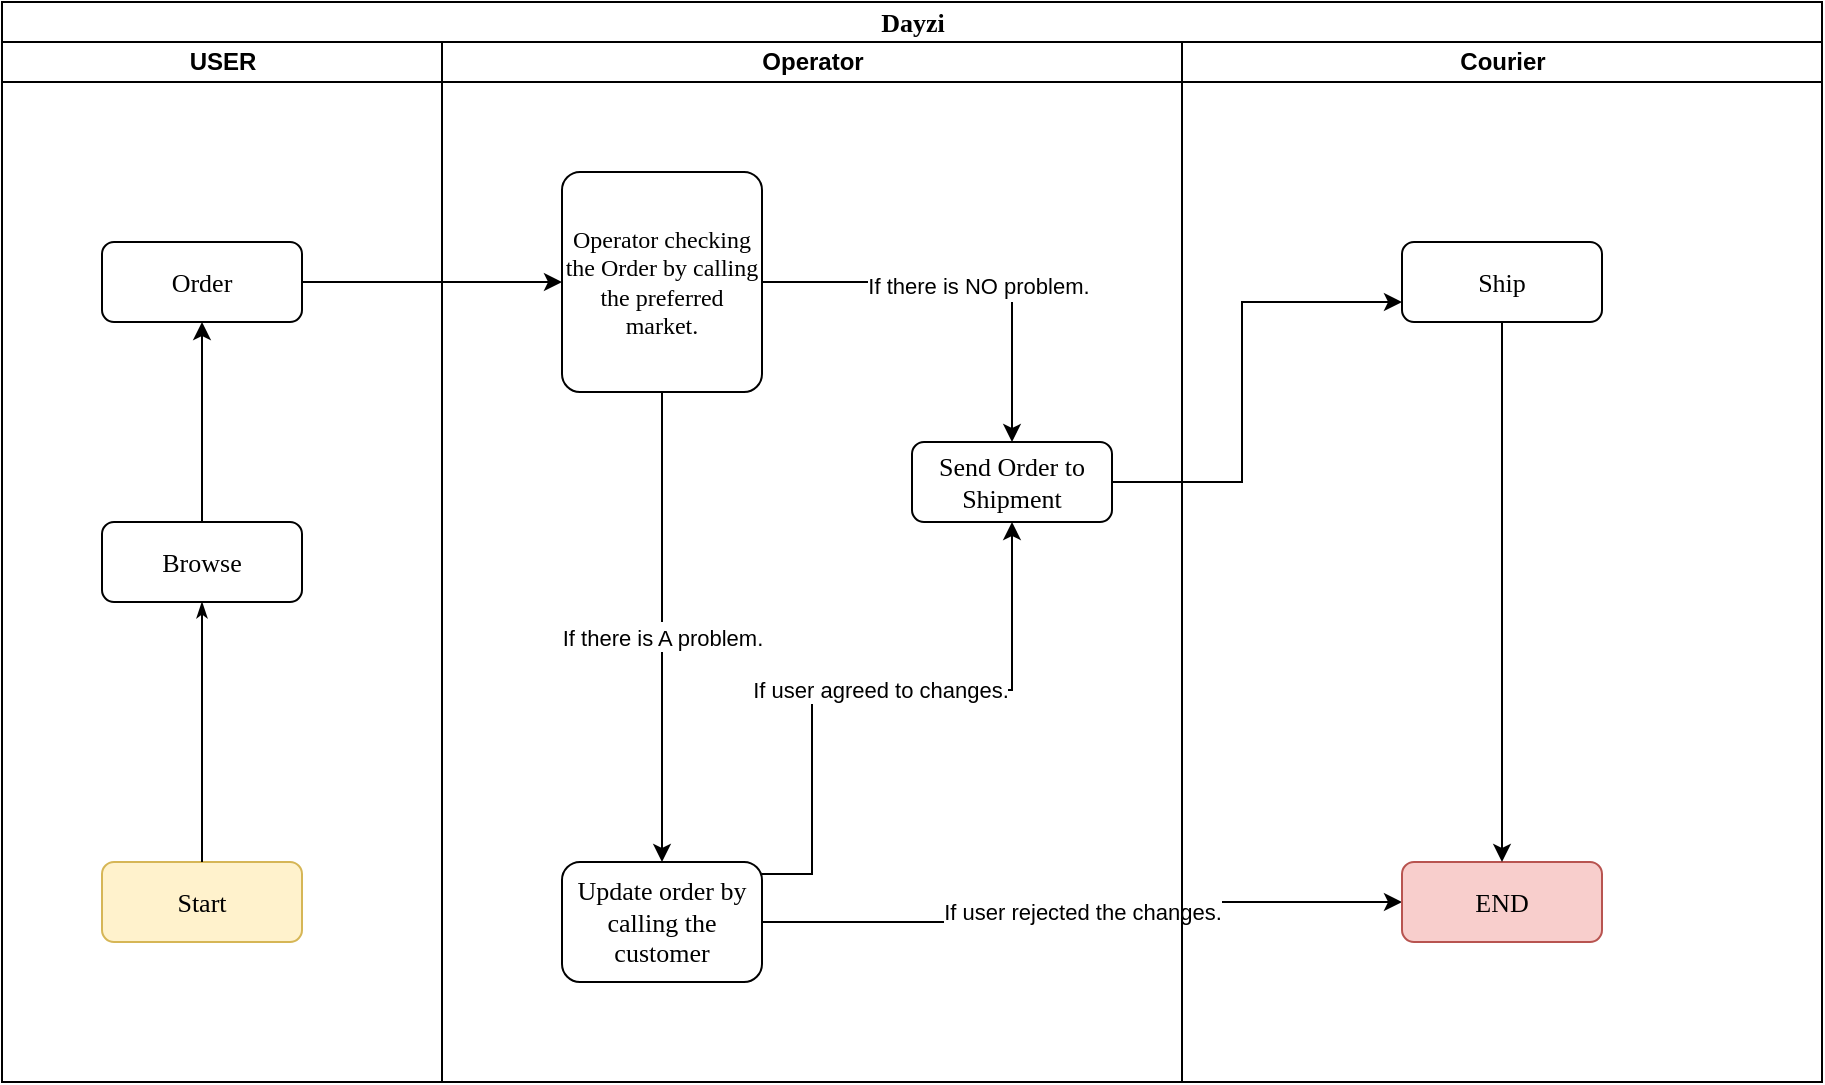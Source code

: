 <mxfile version="11.0.0" type="github"><diagram name="Page-1" id="74e2e168-ea6b-b213-b513-2b3c1d86103e"><mxGraphModel dx="946" dy="616" grid="1" gridSize="10" guides="1" tooltips="1" connect="1" arrows="1" fold="1" page="1" pageScale="1" pageWidth="1100" pageHeight="850" background="#ffffff" math="0" shadow="0"><root><mxCell id="0"/><mxCell id="1" parent="0"/><mxCell id="77e6c97f196da883-1" value="Dayzi" style="swimlane;html=1;childLayout=stackLayout;startSize=20;rounded=0;shadow=0;labelBackgroundColor=none;strokeColor=#000000;strokeWidth=1;fillColor=#ffffff;fontFamily=Verdana;fontSize=13;fontColor=#000000;align=center;" parent="1" vertex="1"><mxGeometry x="70" y="40" width="910" height="540" as="geometry"/></mxCell><mxCell id="77e6c97f196da883-40" style="edgeStyle=orthogonalEdgeStyle;rounded=1;html=1;labelBackgroundColor=none;startArrow=none;startFill=0;startSize=5;endArrow=classicThin;endFill=1;endSize=5;jettySize=auto;orthogonalLoop=1;strokeColor=#000000;strokeWidth=1;fontFamily=Verdana;fontSize=8;fontColor=#000000;" parent="77e6c97f196da883-1" edge="1"><mxGeometry relative="1" as="geometry"><mxPoint x="675" y="20" as="sourcePoint"/><mxPoint x="675" y="20" as="targetPoint"/></mxGeometry></mxCell><mxCell id="77e6c97f196da883-2" value="USER" style="swimlane;html=1;startSize=20;" parent="77e6c97f196da883-1" vertex="1"><mxGeometry y="20" width="220" height="520" as="geometry"/></mxCell><mxCell id="77e6c97f196da883-8" value="Start" style="rounded=1;whiteSpace=wrap;html=1;shadow=0;labelBackgroundColor=none;strokeColor=#d6b656;strokeWidth=1;fillColor=#fff2cc;fontFamily=Verdana;fontSize=13;align=center;" parent="77e6c97f196da883-2" vertex="1"><mxGeometry x="50" y="410" width="100" height="40" as="geometry"/></mxCell><mxCell id="77e6c97f196da883-11" value="Browse" style="rounded=1;whiteSpace=wrap;html=1;shadow=0;labelBackgroundColor=none;strokeColor=#000000;strokeWidth=1;fillColor=#ffffff;fontFamily=Verdana;fontSize=13;fontColor=#000000;align=center;" parent="77e6c97f196da883-2" vertex="1"><mxGeometry x="50" y="240" width="100" height="40" as="geometry"/></mxCell><mxCell id="77e6c97f196da883-26" style="edgeStyle=orthogonalEdgeStyle;rounded=1;html=1;labelBackgroundColor=none;startArrow=none;startFill=0;startSize=5;endArrow=classicThin;endFill=1;endSize=5;jettySize=auto;orthogonalLoop=1;strokeColor=#000000;strokeWidth=1;fontFamily=Verdana;fontSize=8;fontColor=#000000;" parent="77e6c97f196da883-2" source="77e6c97f196da883-8" target="77e6c97f196da883-11" edge="1"><mxGeometry relative="1" as="geometry"/></mxCell><mxCell id="4iwFrnV3nY253SzPTEqW-2" value="Order" style="rounded=1;whiteSpace=wrap;html=1;shadow=0;labelBackgroundColor=none;strokeColor=#000000;strokeWidth=1;fillColor=#ffffff;fontFamily=Verdana;fontSize=13;fontColor=#000000;align=center;" vertex="1" parent="77e6c97f196da883-2"><mxGeometry x="50" y="100" width="100" height="40" as="geometry"/></mxCell><mxCell id="4iwFrnV3nY253SzPTEqW-1" style="edgeStyle=orthogonalEdgeStyle;rounded=0;orthogonalLoop=1;jettySize=auto;html=1;entryX=0.5;entryY=1;entryDx=0;entryDy=0;" edge="1" parent="77e6c97f196da883-2" source="77e6c97f196da883-11" target="4iwFrnV3nY253SzPTEqW-2"><mxGeometry relative="1" as="geometry"><mxPoint x="100" y="170" as="targetPoint"/></mxGeometry></mxCell><mxCell id="4iwFrnV3nY253SzPTEqW-5" style="edgeStyle=orthogonalEdgeStyle;rounded=0;orthogonalLoop=1;jettySize=auto;html=1;entryX=0;entryY=0.5;entryDx=0;entryDy=0;" edge="1" parent="77e6c97f196da883-1" source="4iwFrnV3nY253SzPTEqW-2" target="4iwFrnV3nY253SzPTEqW-4"><mxGeometry relative="1" as="geometry"/></mxCell><mxCell id="4iwFrnV3nY253SzPTEqW-16" value="If user rejected the changes." style="edgeStyle=orthogonalEdgeStyle;rounded=0;orthogonalLoop=1;jettySize=auto;html=1;entryX=0;entryY=0.5;entryDx=0;entryDy=0;" edge="1" parent="77e6c97f196da883-1" source="4iwFrnV3nY253SzPTEqW-9" target="4iwFrnV3nY253SzPTEqW-13"><mxGeometry relative="1" as="geometry"/></mxCell><mxCell id="77e6c97f196da883-3" value="Operator" style="swimlane;html=1;startSize=20;" parent="77e6c97f196da883-1" vertex="1"><mxGeometry x="220" y="20" width="370" height="520" as="geometry"/></mxCell><mxCell id="4iwFrnV3nY253SzPTEqW-21" style="edgeStyle=orthogonalEdgeStyle;rounded=0;orthogonalLoop=1;jettySize=auto;html=1;entryX=0.5;entryY=0;entryDx=0;entryDy=0;fontSize=13;" edge="1" parent="77e6c97f196da883-3" source="4iwFrnV3nY253SzPTEqW-4" target="4iwFrnV3nY253SzPTEqW-9"><mxGeometry relative="1" as="geometry"/></mxCell><mxCell id="4iwFrnV3nY253SzPTEqW-23" value="&lt;span style=&quot;font-size: 11px&quot;&gt;If there is A problem.&lt;/span&gt;" style="text;html=1;resizable=0;points=[];align=center;verticalAlign=middle;labelBackgroundColor=#ffffff;fontSize=13;" vertex="1" connectable="0" parent="4iwFrnV3nY253SzPTEqW-21"><mxGeometry x="0.032" relative="1" as="geometry"><mxPoint as="offset"/></mxGeometry></mxCell><mxCell id="4iwFrnV3nY253SzPTEqW-24" style="edgeStyle=orthogonalEdgeStyle;rounded=0;orthogonalLoop=1;jettySize=auto;html=1;entryX=0.5;entryY=0;entryDx=0;entryDy=0;fontSize=12;" edge="1" parent="77e6c97f196da883-3" source="4iwFrnV3nY253SzPTEqW-4" target="4iwFrnV3nY253SzPTEqW-7"><mxGeometry relative="1" as="geometry"/></mxCell><mxCell id="4iwFrnV3nY253SzPTEqW-25" value="&lt;span style=&quot;font-size: 11px&quot;&gt;If there is NO problem.&lt;/span&gt;" style="text;html=1;resizable=0;points=[];align=center;verticalAlign=middle;labelBackgroundColor=#ffffff;fontSize=12;" vertex="1" connectable="0" parent="4iwFrnV3nY253SzPTEqW-24"><mxGeometry x="0.054" y="-2" relative="1" as="geometry"><mxPoint as="offset"/></mxGeometry></mxCell><mxCell id="4iwFrnV3nY253SzPTEqW-4" value="Operator checking the Order by calling the preferred market." style="rounded=1;whiteSpace=wrap;html=1;shadow=0;labelBackgroundColor=none;strokeColor=#000000;strokeWidth=1;fillColor=#ffffff;fontFamily=Verdana;fontSize=12;fontColor=#000000;align=center;arcSize=9;" vertex="1" parent="77e6c97f196da883-3"><mxGeometry x="60" y="65" width="100" height="110" as="geometry"/></mxCell><mxCell id="4iwFrnV3nY253SzPTEqW-7" value="&lt;font style=&quot;font-size: 13px&quot;&gt;Send Order to Shipment&lt;/font&gt;" style="rounded=1;whiteSpace=wrap;html=1;shadow=0;labelBackgroundColor=none;strokeColor=#000000;strokeWidth=1;fillColor=#ffffff;fontFamily=Verdana;fontSize=8;fontColor=#000000;align=center;" vertex="1" parent="77e6c97f196da883-3"><mxGeometry x="235" y="200" width="100" height="40" as="geometry"/></mxCell><mxCell id="4iwFrnV3nY253SzPTEqW-11" value="If user agreed to changes." style="edgeStyle=orthogonalEdgeStyle;rounded=0;orthogonalLoop=1;jettySize=auto;html=1;entryX=0.5;entryY=1;entryDx=0;entryDy=0;exitX=1;exitY=0.1;exitDx=0;exitDy=0;exitPerimeter=0;" edge="1" parent="77e6c97f196da883-3" source="4iwFrnV3nY253SzPTEqW-9" target="4iwFrnV3nY253SzPTEqW-7"><mxGeometry relative="1" as="geometry"><Array as="points"><mxPoint x="185" y="324"/><mxPoint x="285" y="324"/></Array></mxGeometry></mxCell><mxCell id="4iwFrnV3nY253SzPTEqW-9" value="Update order by calling the customer" style="rounded=1;whiteSpace=wrap;html=1;shadow=0;labelBackgroundColor=none;strokeColor=#000000;strokeWidth=1;fillColor=#ffffff;fontFamily=Verdana;fontSize=13;fontColor=#000000;align=center;" vertex="1" parent="77e6c97f196da883-3"><mxGeometry x="60" y="410" width="100" height="60" as="geometry"/></mxCell><mxCell id="77e6c97f196da883-4" value="Courier" style="swimlane;html=1;startSize=20;" parent="77e6c97f196da883-1" vertex="1"><mxGeometry x="590" y="20" width="320" height="520" as="geometry"><mxRectangle x="320" y="20" width="70" height="730" as="alternateBounds"/></mxGeometry></mxCell><mxCell id="77e6c97f196da883-29" style="edgeStyle=orthogonalEdgeStyle;rounded=1;html=1;labelBackgroundColor=none;startArrow=none;startFill=0;startSize=5;endArrow=classicThin;endFill=1;endSize=5;jettySize=auto;orthogonalLoop=1;strokeColor=#000000;strokeWidth=1;fontFamily=Verdana;fontSize=8;fontColor=#000000;" parent="77e6c97f196da883-4" edge="1"><mxGeometry relative="1" as="geometry"/></mxCell><mxCell id="4iwFrnV3nY253SzPTEqW-13" value="END" style="rounded=1;whiteSpace=wrap;html=1;shadow=0;labelBackgroundColor=none;strokeColor=#b85450;strokeWidth=1;fillColor=#f8cecc;fontFamily=Verdana;fontSize=13;align=center;" vertex="1" parent="77e6c97f196da883-4"><mxGeometry x="110" y="410" width="100" height="40" as="geometry"/></mxCell><mxCell id="4iwFrnV3nY253SzPTEqW-20" style="edgeStyle=orthogonalEdgeStyle;rounded=0;orthogonalLoop=1;jettySize=auto;html=1;" edge="1" parent="77e6c97f196da883-4" source="4iwFrnV3nY253SzPTEqW-18" target="4iwFrnV3nY253SzPTEqW-13"><mxGeometry relative="1" as="geometry"/></mxCell><mxCell id="4iwFrnV3nY253SzPTEqW-18" value="Ship" style="rounded=1;whiteSpace=wrap;html=1;shadow=0;labelBackgroundColor=none;strokeColor=#000000;strokeWidth=1;fillColor=#ffffff;fontFamily=Verdana;fontSize=13;fontColor=#000000;align=center;" vertex="1" parent="77e6c97f196da883-4"><mxGeometry x="110" y="100" width="100" height="40" as="geometry"/></mxCell><mxCell id="4iwFrnV3nY253SzPTEqW-19" style="edgeStyle=orthogonalEdgeStyle;rounded=0;orthogonalLoop=1;jettySize=auto;html=1;" edge="1" parent="77e6c97f196da883-1" source="4iwFrnV3nY253SzPTEqW-7" target="4iwFrnV3nY253SzPTEqW-18"><mxGeometry relative="1" as="geometry"><Array as="points"><mxPoint x="620" y="240"/><mxPoint x="620" y="150"/></Array></mxGeometry></mxCell></root></mxGraphModel></diagram></mxfile>